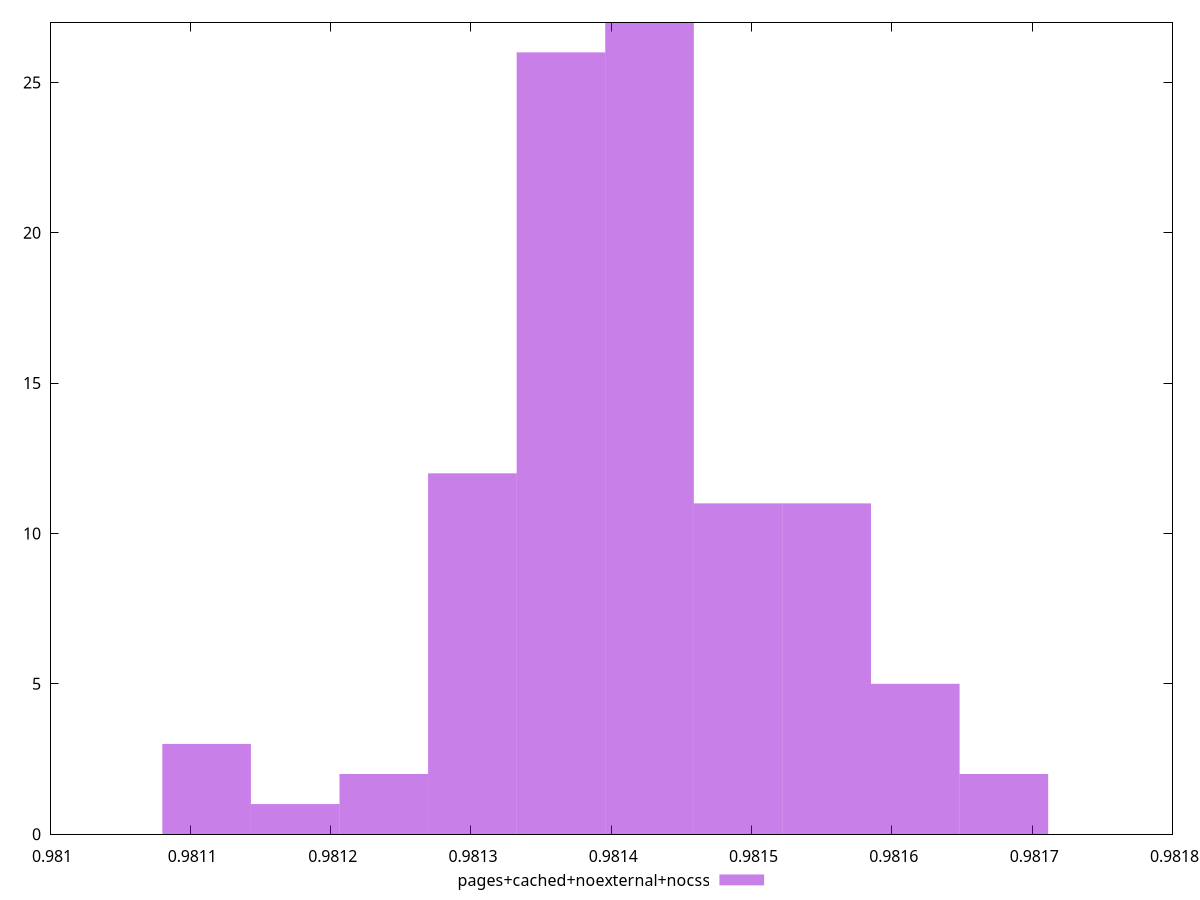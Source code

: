$_pagesCachedNoexternalNocss <<EOF
0.9814272874384015 27
0.9814904220339267 11
0.9815535566294518 11
0.9813010182473512 12
0.9813641528428764 26
0.981616691224977 5
0.9811747490563009 1
0.9811116144607758 3
0.9812378836518261 2
0.9816798258205021 2
EOF
set key outside below
set terminal pngcairo
set output "report_00004_2020-11-02T20-21-41.718Z/first-contentful-paint/pages+cached+noexternal+nocss//hist.png"
set yrange [0:27]
set boxwidth 0.00006313459552514644
set style fill transparent solid 0.5 noborder
plot $_pagesCachedNoexternalNocss title "pages+cached+noexternal+nocss" with boxes ,